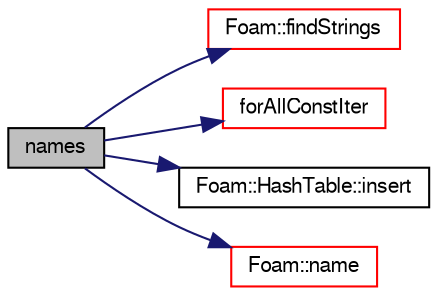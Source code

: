 digraph "names"
{
  bgcolor="transparent";
  edge [fontname="FreeSans",fontsize="10",labelfontname="FreeSans",labelfontsize="10"];
  node [fontname="FreeSans",fontsize="10",shape=record];
  rankdir="LR";
  Node1236 [label="names",height=0.2,width=0.4,color="black", fillcolor="grey75", style="filled", fontcolor="black"];
  Node1236 -> Node1237 [color="midnightblue",fontsize="10",style="solid",fontname="FreeSans"];
  Node1237 [label="Foam::findStrings",height=0.2,width=0.4,color="red",URL="$a21124.html#a24d78dbd0055269ca2a05f27a1edebff",tooltip="Return true if string matches one of the regular expressions. "];
  Node1236 -> Node1286 [color="midnightblue",fontsize="10",style="solid",fontname="FreeSans"];
  Node1286 [label="forAllConstIter",height=0.2,width=0.4,color="red",URL="$a38141.html#ae21e2836509b0fa7f7cedf6493b11b09"];
  Node1236 -> Node1429 [color="midnightblue",fontsize="10",style="solid",fontname="FreeSans"];
  Node1429 [label="Foam::HashTable::insert",height=0.2,width=0.4,color="black",URL="$a25702.html#a5eee1e0e199ad59b9cb3916cd42156e0",tooltip="Insert a new hashedEntry. "];
  Node1236 -> Node1360 [color="midnightblue",fontsize="10",style="solid",fontname="FreeSans"];
  Node1360 [label="Foam::name",height=0.2,width=0.4,color="red",URL="$a21124.html#adcb0df2bd4953cb6bb390272d8263c3a",tooltip="Return a string representation of a complex. "];
}
